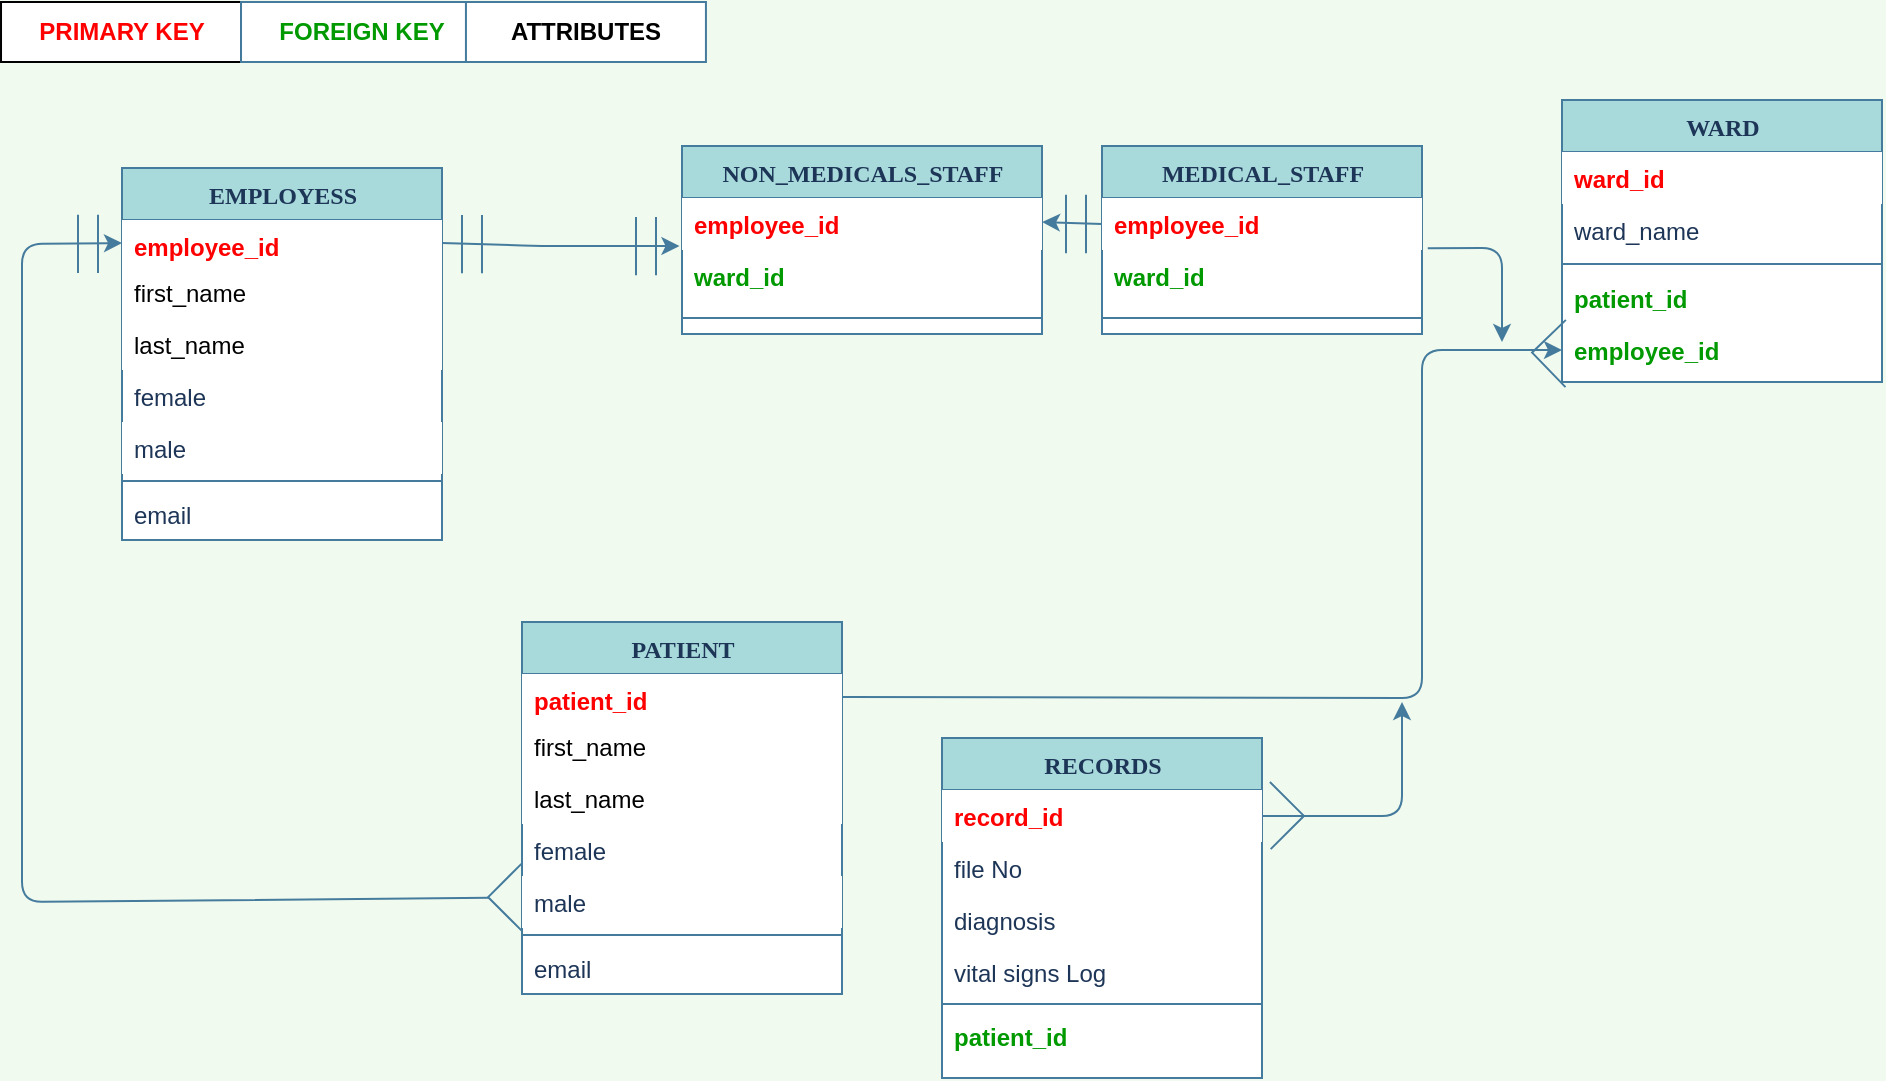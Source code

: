 <mxfile version="13.9.9" type="device"><diagram name="Page-1" id="9f46799a-70d6-7492-0946-bef42562c5a5"><mxGraphModel dx="1311" dy="760" grid="1" gridSize="10" guides="1" tooltips="1" connect="1" arrows="1" fold="1" page="1" pageScale="1" pageWidth="1100" pageHeight="850" background="#F1FAEE" math="0" shadow="0"><root><mxCell id="0"/><mxCell id="1" parent="0"/><mxCell id="78961159f06e98e8-17" value="EMPLOYESS" style="swimlane;html=1;fontStyle=1;align=center;verticalAlign=top;childLayout=stackLayout;horizontal=1;startSize=26;horizontalStack=0;resizeParent=1;resizeLast=0;collapsible=1;marginBottom=0;swimlaneFillColor=#ffffff;rounded=0;shadow=0;comic=0;labelBackgroundColor=none;strokeWidth=1;fontFamily=Verdana;fontSize=12;strokeColor=#457B9D;fontColor=#1D3557;fillColor=#A8DADC;" parent="1" vertex="1"><mxGeometry x="90" y="83" width="160" height="186" as="geometry"/></mxCell><mxCell id="78961159f06e98e8-21" value="employee_id" style="text;html=1;strokeColor=none;align=left;verticalAlign=top;spacingLeft=4;spacingRight=4;whiteSpace=wrap;overflow=hidden;rotatable=0;points=[[0,0.5],[1,0.5]];portConstraint=eastwest;fontStyle=1;fillColor=#ffffff;fontColor=#FF0000;" parent="78961159f06e98e8-17" vertex="1"><mxGeometry y="26" width="160" height="23" as="geometry"/></mxCell><mxCell id="78961159f06e98e8-23" value="first_name" style="text;html=1;strokeColor=none;align=left;verticalAlign=top;spacingLeft=4;spacingRight=4;whiteSpace=wrap;overflow=hidden;rotatable=0;points=[[0,0.5],[1,0.5]];portConstraint=eastwest;fillColor=#ffffff;" parent="78961159f06e98e8-17" vertex="1"><mxGeometry y="49" width="160" height="26" as="geometry"/></mxCell><mxCell id="FwnrxezU4TvrUenju4xB-53" value="last_name" style="text;html=1;strokeColor=none;align=left;verticalAlign=top;spacingLeft=4;spacingRight=4;whiteSpace=wrap;overflow=hidden;rotatable=0;points=[[0,0.5],[1,0.5]];portConstraint=eastwest;fillColor=#ffffff;" vertex="1" parent="78961159f06e98e8-17"><mxGeometry y="75" width="160" height="26" as="geometry"/></mxCell><mxCell id="78961159f06e98e8-25" value="female" style="text;html=1;strokeColor=none;fillColor=none;align=left;verticalAlign=top;spacingLeft=4;spacingRight=4;whiteSpace=wrap;overflow=hidden;rotatable=0;points=[[0,0.5],[1,0.5]];portConstraint=eastwest;fontColor=#1D3557;" parent="78961159f06e98e8-17" vertex="1"><mxGeometry y="101" width="160" height="26" as="geometry"/></mxCell><mxCell id="FwnrxezU4TvrUenju4xB-99" value="&lt;span style=&quot;color: rgb(29 , 53 , 87)&quot;&gt;male&lt;/span&gt;" style="text;html=1;strokeColor=none;align=left;verticalAlign=top;spacingLeft=4;spacingRight=4;whiteSpace=wrap;overflow=hidden;rotatable=0;points=[[0,0.5],[1,0.5]];portConstraint=eastwest;fillColor=#ffffff;" vertex="1" parent="78961159f06e98e8-17"><mxGeometry y="127" width="160" height="26" as="geometry"/></mxCell><mxCell id="78961159f06e98e8-19" value="" style="line;html=1;strokeWidth=1;fillColor=none;align=left;verticalAlign=middle;spacingTop=-1;spacingLeft=3;spacingRight=3;rotatable=0;labelPosition=right;points=[];portConstraint=eastwest;labelBackgroundColor=#F1FAEE;strokeColor=#457B9D;fontColor=#1D3557;" parent="78961159f06e98e8-17" vertex="1"><mxGeometry y="153" width="160" height="7" as="geometry"/></mxCell><mxCell id="FwnrxezU4TvrUenju4xB-100" value="email" style="text;html=1;strokeColor=none;fillColor=none;align=left;verticalAlign=top;spacingLeft=4;spacingRight=4;whiteSpace=wrap;overflow=hidden;rotatable=0;points=[[0,0.5],[1,0.5]];portConstraint=eastwest;fontColor=#1D3557;" vertex="1" parent="78961159f06e98e8-17"><mxGeometry y="160" width="160" height="26" as="geometry"/></mxCell><mxCell id="78961159f06e98e8-30" value="NON_MEDICALS_STAFF" style="swimlane;html=1;fontStyle=1;align=center;verticalAlign=top;childLayout=stackLayout;horizontal=1;startSize=26;horizontalStack=0;resizeParent=1;resizeLast=0;collapsible=1;marginBottom=0;swimlaneFillColor=#ffffff;rounded=0;shadow=0;comic=0;labelBackgroundColor=none;strokeWidth=1;fontFamily=Verdana;fontSize=12;fillColor=#A8DADC;fontColor=#1D3557;strokeColor=#457B9D;" parent="1" vertex="1"><mxGeometry x="370" y="72" width="180" height="94" as="geometry"/></mxCell><mxCell id="78961159f06e98e8-31" value="employee_id" style="text;html=1;strokeColor=none;align=left;verticalAlign=top;spacingLeft=4;spacingRight=4;whiteSpace=wrap;overflow=hidden;rotatable=0;points=[[0,0.5],[1,0.5]];portConstraint=eastwest;fontStyle=1;fillColor=#ffffff;fontColor=#FF0000;" parent="78961159f06e98e8-30" vertex="1"><mxGeometry y="26" width="180" height="26" as="geometry"/></mxCell><mxCell id="FwnrxezU4TvrUenju4xB-54" value="ward_id" style="text;html=1;strokeColor=none;fillColor=none;align=left;verticalAlign=top;spacingLeft=4;spacingRight=4;whiteSpace=wrap;overflow=hidden;rotatable=0;points=[[0,0.5],[1,0.5]];portConstraint=eastwest;fontColor=#009900;fontStyle=1" vertex="1" parent="78961159f06e98e8-30"><mxGeometry y="52" width="180" height="26" as="geometry"/></mxCell><mxCell id="78961159f06e98e8-38" value="" style="line;html=1;strokeWidth=1;fillColor=none;align=left;verticalAlign=middle;spacingTop=-1;spacingLeft=3;spacingRight=3;rotatable=0;labelPosition=right;points=[];portConstraint=eastwest;labelBackgroundColor=#F1FAEE;strokeColor=#457B9D;fontColor=#1D3557;" parent="78961159f06e98e8-30" vertex="1"><mxGeometry y="78" width="180" height="16" as="geometry"/></mxCell><mxCell id="78961159f06e98e8-43" value="WARD" style="swimlane;html=1;fontStyle=1;align=center;verticalAlign=top;childLayout=stackLayout;horizontal=1;startSize=26;horizontalStack=0;resizeParent=1;resizeLast=0;collapsible=1;marginBottom=0;swimlaneFillColor=#ffffff;rounded=0;shadow=0;comic=0;labelBackgroundColor=none;strokeWidth=1;fontFamily=Verdana;fontSize=12;fontColor=#1D3557;fillColor=#A8DADC;strokeColor=#457B9D;" parent="1" vertex="1"><mxGeometry x="810" y="49" width="160" height="141" as="geometry"/></mxCell><mxCell id="78961159f06e98e8-44" value="&lt;span style=&quot;&quot;&gt;ward_id&lt;/span&gt;" style="text;html=1;strokeColor=none;align=left;verticalAlign=top;spacingLeft=4;spacingRight=4;whiteSpace=wrap;overflow=hidden;rotatable=0;points=[[0,0.5],[1,0.5]];portConstraint=eastwest;fontStyle=1;fillColor=#ffffff;fontColor=#FF0000;" parent="78961159f06e98e8-43" vertex="1"><mxGeometry y="26" width="160" height="26" as="geometry"/></mxCell><mxCell id="78961159f06e98e8-45" value="ward_name" style="text;html=1;strokeColor=none;fillColor=none;align=left;verticalAlign=top;spacingLeft=4;spacingRight=4;whiteSpace=wrap;overflow=hidden;rotatable=0;points=[[0,0.5],[1,0.5]];portConstraint=eastwest;fontColor=#1D3557;" parent="78961159f06e98e8-43" vertex="1"><mxGeometry y="52" width="160" height="26" as="geometry"/></mxCell><mxCell id="78961159f06e98e8-51" value="" style="line;html=1;strokeWidth=1;fillColor=none;align=left;verticalAlign=middle;spacingTop=-1;spacingLeft=3;spacingRight=3;rotatable=0;labelPosition=right;points=[];portConstraint=eastwest;labelBackgroundColor=#F1FAEE;strokeColor=#457B9D;fontColor=#1D3557;" parent="78961159f06e98e8-43" vertex="1"><mxGeometry y="78" width="160" height="8" as="geometry"/></mxCell><mxCell id="78961159f06e98e8-53" value="patient_id" style="text;html=1;strokeColor=none;fillColor=none;align=left;verticalAlign=top;spacingLeft=4;spacingRight=4;whiteSpace=wrap;overflow=hidden;rotatable=0;points=[[0,0.5],[1,0.5]];portConstraint=eastwest;fontStyle=1;fontColor=#009900;" parent="78961159f06e98e8-43" vertex="1"><mxGeometry y="86" width="160" height="26" as="geometry"/></mxCell><mxCell id="FwnrxezU4TvrUenju4xB-88" value="&lt;span style=&quot;color: rgb(0 , 153 , 0) ; font-weight: 700&quot;&gt;employee_id&lt;/span&gt;" style="text;html=1;strokeColor=none;fillColor=none;align=left;verticalAlign=top;spacingLeft=4;spacingRight=4;whiteSpace=wrap;overflow=hidden;rotatable=0;points=[[0,0.5],[1,0.5]];portConstraint=eastwest;fontColor=#1D3557;" vertex="1" parent="78961159f06e98e8-43"><mxGeometry y="112" width="160" height="26" as="geometry"/></mxCell><mxCell id="FwnrxezU4TvrUenju4xB-7" value="" style="endArrow=classic;html=1;fontColor=#1D3557;labelBackgroundColor=#F1FAEE;strokeColor=#457B9D;exitX=1.018;exitY=-0.036;exitDx=0;exitDy=0;exitPerimeter=0;" edge="1" parent="1" source="FwnrxezU4TvrUenju4xB-96"><mxGeometry width="50" height="50" relative="1" as="geometry"><mxPoint x="670" y="500" as="sourcePoint"/><mxPoint x="780" y="170" as="targetPoint"/><Array as="points"><mxPoint x="780" y="123"/></Array></mxGeometry></mxCell><mxCell id="FwnrxezU4TvrUenju4xB-33" value="RECORDS" style="swimlane;html=1;fontStyle=1;align=center;verticalAlign=top;childLayout=stackLayout;horizontal=1;startSize=26;horizontalStack=0;resizeParent=1;resizeLast=0;collapsible=1;marginBottom=0;swimlaneFillColor=#ffffff;rounded=0;shadow=0;comic=0;labelBackgroundColor=none;strokeWidth=1;fontFamily=Verdana;fontSize=12;fontColor=#1D3557;fillColor=#A8DADC;strokeColor=#457B9D;" vertex="1" parent="1"><mxGeometry x="500" y="368" width="160" height="170" as="geometry"/></mxCell><mxCell id="FwnrxezU4TvrUenju4xB-34" value="record_id" style="text;html=1;strokeColor=none;align=left;verticalAlign=top;spacingLeft=4;spacingRight=4;whiteSpace=wrap;overflow=hidden;rotatable=0;points=[[0,0.5],[1,0.5]];portConstraint=eastwest;fontStyle=1;fillColor=#ffffff;fontColor=#FF0000;" vertex="1" parent="FwnrxezU4TvrUenju4xB-33"><mxGeometry y="26" width="160" height="26" as="geometry"/></mxCell><mxCell id="FwnrxezU4TvrUenju4xB-38" value="file No" style="text;html=1;strokeColor=none;fillColor=none;align=left;verticalAlign=top;spacingLeft=4;spacingRight=4;whiteSpace=wrap;overflow=hidden;rotatable=0;points=[[0,0.5],[1,0.5]];portConstraint=eastwest;fontColor=#1D3557;" vertex="1" parent="FwnrxezU4TvrUenju4xB-33"><mxGeometry y="52" width="160" height="26" as="geometry"/></mxCell><mxCell id="FwnrxezU4TvrUenju4xB-42" value="diagnosis" style="text;html=1;strokeColor=none;fillColor=none;align=left;verticalAlign=top;spacingLeft=4;spacingRight=4;whiteSpace=wrap;overflow=hidden;rotatable=0;points=[[0,0.5],[1,0.5]];portConstraint=eastwest;fontColor=#1D3557;" vertex="1" parent="FwnrxezU4TvrUenju4xB-33"><mxGeometry y="78" width="160" height="26" as="geometry"/></mxCell><mxCell id="FwnrxezU4TvrUenju4xB-101" value="vital signs Log" style="text;html=1;strokeColor=none;fillColor=none;align=left;verticalAlign=top;spacingLeft=4;spacingRight=4;whiteSpace=wrap;overflow=hidden;rotatable=0;points=[[0,0.5],[1,0.5]];portConstraint=eastwest;fontColor=#1D3557;" vertex="1" parent="FwnrxezU4TvrUenju4xB-33"><mxGeometry y="104" width="160" height="26" as="geometry"/></mxCell><mxCell id="FwnrxezU4TvrUenju4xB-39" value="" style="line;html=1;strokeWidth=1;fillColor=none;align=left;verticalAlign=middle;spacingTop=-1;spacingLeft=3;spacingRight=3;rotatable=0;labelPosition=right;points=[];portConstraint=eastwest;labelBackgroundColor=#F1FAEE;strokeColor=#457B9D;fontColor=#1D3557;" vertex="1" parent="FwnrxezU4TvrUenju4xB-33"><mxGeometry y="130" width="160" height="6" as="geometry"/></mxCell><mxCell id="FwnrxezU4TvrUenju4xB-40" value="&lt;span style=&quot;font-weight: 700&quot;&gt;patient_id&lt;/span&gt;" style="text;html=1;strokeColor=none;fillColor=none;align=left;verticalAlign=top;spacingLeft=4;spacingRight=4;whiteSpace=wrap;overflow=hidden;rotatable=0;points=[[0,0.5],[1,0.5]];portConstraint=eastwest;fontColor=#009900;" vertex="1" parent="FwnrxezU4TvrUenju4xB-33"><mxGeometry y="136" width="160" height="26" as="geometry"/></mxCell><mxCell id="FwnrxezU4TvrUenju4xB-44" value="" style="endArrow=classic;html=1;strokeColor=#457B9D;fillColor=#A8DADC;fontColor=#000000;exitX=0;exitY=0.5;exitDx=0;exitDy=0;" edge="1" parent="1" source="FwnrxezU4TvrUenju4xB-95"><mxGeometry width="50" height="50" relative="1" as="geometry"><mxPoint x="760" y="180.002" as="sourcePoint"/><mxPoint x="550" y="110" as="targetPoint"/><Array as="points"/></mxGeometry></mxCell><mxCell id="FwnrxezU4TvrUenju4xB-48" value="" style="endArrow=classic;html=1;strokeColor=#457B9D;fillColor=#A8DADC;fontColor=#009900;entryX=0;entryY=0.5;entryDx=0;entryDy=0;" edge="1" parent="1" source="FwnrxezU4TvrUenju4xB-68" target="78961159f06e98e8-21"><mxGeometry width="50" height="50" relative="1" as="geometry"><mxPoint x="230" y="460" as="sourcePoint"/><mxPoint x="50" y="80" as="targetPoint"/><Array as="points"><mxPoint x="40" y="450"/><mxPoint x="40" y="121"/></Array></mxGeometry></mxCell><mxCell id="FwnrxezU4TvrUenju4xB-57" value="" style="endArrow=classic;html=1;strokeColor=#457B9D;fillColor=#A8DADC;fontColor=#009900;entryX=-0.007;entryY=-0.077;entryDx=0;entryDy=0;entryPerimeter=0;exitX=1;exitY=0.5;exitDx=0;exitDy=0;" edge="1" parent="1" source="78961159f06e98e8-21" target="FwnrxezU4TvrUenju4xB-54"><mxGeometry width="50" height="50" relative="1" as="geometry"><mxPoint x="270" y="122" as="sourcePoint"/><mxPoint x="388.4" y="210.772" as="targetPoint"/><Array as="points"><mxPoint x="300" y="122"/><mxPoint x="320" y="122"/></Array></mxGeometry></mxCell><mxCell id="FwnrxezU4TvrUenju4xB-61" value="" style="shape=partialRectangle;whiteSpace=wrap;html=1;left=0;right=0;fillColor=none;rounded=0;strokeColor=#457B9D;fontColor=#009900;rotation=0;direction=south;" vertex="1" parent="1"><mxGeometry x="260.0" y="107.0" width="10" height="28.17" as="geometry"/></mxCell><mxCell id="FwnrxezU4TvrUenju4xB-62" value="" style="shape=partialRectangle;whiteSpace=wrap;html=1;left=0;right=0;fillColor=none;rounded=0;strokeColor=#457B9D;fontColor=#009900;rotation=0;direction=south;" vertex="1" parent="1"><mxGeometry x="68.0" y="106.83" width="10" height="28.17" as="geometry"/></mxCell><mxCell id="FwnrxezU4TvrUenju4xB-68" value="" style="shape=partialRectangle;whiteSpace=wrap;html=1;bottom=0;right=0;fillColor=none;rounded=0;strokeColor=#457B9D;fontColor=#009900;rotation=-45;" vertex="1" parent="1"><mxGeometry x="278.03" y="436" width="22.97" height="23.53" as="geometry"/></mxCell><mxCell id="FwnrxezU4TvrUenju4xB-73" value="" style="shape=partialRectangle;whiteSpace=wrap;html=1;bottom=0;right=0;fillColor=none;rounded=0;strokeColor=#457B9D;fontColor=#009900;rotation=-44;" vertex="1" parent="1"><mxGeometry x="800.0" y="164" width="22.97" height="23.53" as="geometry"/></mxCell><mxCell id="FwnrxezU4TvrUenju4xB-74" value="" style="shape=partialRectangle;whiteSpace=wrap;html=1;bottom=0;right=0;fillColor=none;rounded=0;strokeColor=#457B9D;fontColor=#009900;rotation=135;" vertex="1" parent="1"><mxGeometry x="653.03" y="395" width="22.97" height="23.53" as="geometry"/></mxCell><mxCell id="FwnrxezU4TvrUenju4xB-82" value="PRIMARY KEY" style="whiteSpace=wrap;html=1;rounded=0;fontStyle=1;fontColor=#FF0000;" vertex="1" parent="1"><mxGeometry x="29.51" width="120" height="30" as="geometry"/></mxCell><mxCell id="FwnrxezU4TvrUenju4xB-85" value="FOREIGN KEY" style="whiteSpace=wrap;html=1;rounded=0;strokeColor=#457B9D;fillColor=#ffffff;fontColor=#009900;fontStyle=1" vertex="1" parent="1"><mxGeometry x="149.51" width="120" height="30" as="geometry"/></mxCell><mxCell id="FwnrxezU4TvrUenju4xB-86" value="ATTRIBUTES" style="whiteSpace=wrap;html=1;rounded=0;strokeColor=#457B9D;fillColor=#ffffff;fontStyle=1" vertex="1" parent="1"><mxGeometry x="261.97" width="120" height="30" as="geometry"/></mxCell><mxCell id="FwnrxezU4TvrUenju4xB-94" value="MEDICAL_STAFF" style="swimlane;html=1;fontStyle=1;align=center;verticalAlign=top;childLayout=stackLayout;horizontal=1;startSize=26;horizontalStack=0;resizeParent=1;resizeLast=0;collapsible=1;marginBottom=0;swimlaneFillColor=#ffffff;rounded=0;shadow=0;comic=0;labelBackgroundColor=none;strokeWidth=1;fontFamily=Verdana;fontSize=12;fillColor=#A8DADC;fontColor=#1D3557;strokeColor=#457B9D;" vertex="1" parent="1"><mxGeometry x="580" y="72" width="160" height="94" as="geometry"/></mxCell><mxCell id="FwnrxezU4TvrUenju4xB-95" value="employee_id" style="text;html=1;strokeColor=none;align=left;verticalAlign=top;spacingLeft=4;spacingRight=4;whiteSpace=wrap;overflow=hidden;rotatable=0;points=[[0,0.5],[1,0.5]];portConstraint=eastwest;fontStyle=1;fillColor=#ffffff;fontColor=#FF0000;" vertex="1" parent="FwnrxezU4TvrUenju4xB-94"><mxGeometry y="26" width="160" height="26" as="geometry"/></mxCell><mxCell id="FwnrxezU4TvrUenju4xB-96" value="ward_id" style="text;html=1;strokeColor=none;fillColor=none;align=left;verticalAlign=top;spacingLeft=4;spacingRight=4;whiteSpace=wrap;overflow=hidden;rotatable=0;points=[[0,0.5],[1,0.5]];portConstraint=eastwest;fontColor=#009900;fontStyle=1" vertex="1" parent="FwnrxezU4TvrUenju4xB-94"><mxGeometry y="52" width="160" height="26" as="geometry"/></mxCell><mxCell id="FwnrxezU4TvrUenju4xB-98" value="" style="line;html=1;strokeWidth=1;fillColor=none;align=left;verticalAlign=middle;spacingTop=-1;spacingLeft=3;spacingRight=3;rotatable=0;labelPosition=right;points=[];portConstraint=eastwest;labelBackgroundColor=#F1FAEE;strokeColor=#457B9D;fontColor=#1D3557;" vertex="1" parent="FwnrxezU4TvrUenju4xB-94"><mxGeometry y="78" width="160" height="16" as="geometry"/></mxCell><mxCell id="FwnrxezU4TvrUenju4xB-102" value="PATIENT" style="swimlane;html=1;fontStyle=1;align=center;verticalAlign=top;childLayout=stackLayout;horizontal=1;startSize=26;horizontalStack=0;resizeParent=1;resizeLast=0;collapsible=1;marginBottom=0;swimlaneFillColor=#ffffff;rounded=0;shadow=0;comic=0;labelBackgroundColor=none;strokeWidth=1;fontFamily=Verdana;fontSize=12;strokeColor=#457B9D;fontColor=#1D3557;fillColor=#A8DADC;" vertex="1" parent="1"><mxGeometry x="290" y="310" width="160" height="186" as="geometry"/></mxCell><mxCell id="FwnrxezU4TvrUenju4xB-103" value="patient_id" style="text;html=1;strokeColor=none;align=left;verticalAlign=top;spacingLeft=4;spacingRight=4;whiteSpace=wrap;overflow=hidden;rotatable=0;points=[[0,0.5],[1,0.5]];portConstraint=eastwest;fontStyle=1;fillColor=#ffffff;fontColor=#FF0000;" vertex="1" parent="FwnrxezU4TvrUenju4xB-102"><mxGeometry y="26" width="160" height="23" as="geometry"/></mxCell><mxCell id="FwnrxezU4TvrUenju4xB-104" value="first_name" style="text;html=1;strokeColor=none;align=left;verticalAlign=top;spacingLeft=4;spacingRight=4;whiteSpace=wrap;overflow=hidden;rotatable=0;points=[[0,0.5],[1,0.5]];portConstraint=eastwest;fillColor=#ffffff;" vertex="1" parent="FwnrxezU4TvrUenju4xB-102"><mxGeometry y="49" width="160" height="26" as="geometry"/></mxCell><mxCell id="FwnrxezU4TvrUenju4xB-105" value="last_name" style="text;html=1;strokeColor=none;align=left;verticalAlign=top;spacingLeft=4;spacingRight=4;whiteSpace=wrap;overflow=hidden;rotatable=0;points=[[0,0.5],[1,0.5]];portConstraint=eastwest;fillColor=#ffffff;" vertex="1" parent="FwnrxezU4TvrUenju4xB-102"><mxGeometry y="75" width="160" height="26" as="geometry"/></mxCell><mxCell id="FwnrxezU4TvrUenju4xB-106" value="female" style="text;html=1;strokeColor=none;fillColor=none;align=left;verticalAlign=top;spacingLeft=4;spacingRight=4;whiteSpace=wrap;overflow=hidden;rotatable=0;points=[[0,0.5],[1,0.5]];portConstraint=eastwest;fontColor=#1D3557;" vertex="1" parent="FwnrxezU4TvrUenju4xB-102"><mxGeometry y="101" width="160" height="26" as="geometry"/></mxCell><mxCell id="FwnrxezU4TvrUenju4xB-107" value="&lt;span style=&quot;color: rgb(29 , 53 , 87)&quot;&gt;male&lt;/span&gt;" style="text;html=1;strokeColor=none;align=left;verticalAlign=top;spacingLeft=4;spacingRight=4;whiteSpace=wrap;overflow=hidden;rotatable=0;points=[[0,0.5],[1,0.5]];portConstraint=eastwest;fillColor=#ffffff;" vertex="1" parent="FwnrxezU4TvrUenju4xB-102"><mxGeometry y="127" width="160" height="26" as="geometry"/></mxCell><mxCell id="FwnrxezU4TvrUenju4xB-108" value="" style="line;html=1;strokeWidth=1;fillColor=none;align=left;verticalAlign=middle;spacingTop=-1;spacingLeft=3;spacingRight=3;rotatable=0;labelPosition=right;points=[];portConstraint=eastwest;labelBackgroundColor=#F1FAEE;strokeColor=#457B9D;fontColor=#1D3557;" vertex="1" parent="FwnrxezU4TvrUenju4xB-102"><mxGeometry y="153" width="160" height="7" as="geometry"/></mxCell><mxCell id="FwnrxezU4TvrUenju4xB-109" value="email" style="text;html=1;strokeColor=none;fillColor=none;align=left;verticalAlign=top;spacingLeft=4;spacingRight=4;whiteSpace=wrap;overflow=hidden;rotatable=0;points=[[0,0.5],[1,0.5]];portConstraint=eastwest;fontColor=#1D3557;" vertex="1" parent="FwnrxezU4TvrUenju4xB-102"><mxGeometry y="160" width="160" height="26" as="geometry"/></mxCell><mxCell id="FwnrxezU4TvrUenju4xB-113" value="" style="shape=partialRectangle;whiteSpace=wrap;html=1;left=0;right=0;fillColor=none;rounded=0;strokeColor=#457B9D;fontColor=#009900;rotation=0;direction=south;" vertex="1" parent="1"><mxGeometry x="347.0" y="108.0" width="10" height="28.17" as="geometry"/></mxCell><mxCell id="FwnrxezU4TvrUenju4xB-115" value="" style="shape=partialRectangle;whiteSpace=wrap;html=1;left=0;right=0;fillColor=none;rounded=0;strokeColor=#457B9D;fontColor=#009900;rotation=0;direction=south;" vertex="1" parent="1"><mxGeometry x="562" y="96.91" width="10" height="28.17" as="geometry"/></mxCell><mxCell id="FwnrxezU4TvrUenju4xB-120" value="" style="endArrow=classic;html=1;strokeColor=#457B9D;fillColor=#A8DADC;fontColor=#FF0000;exitX=1;exitY=0.5;exitDx=0;exitDy=0;entryX=0;entryY=0.5;entryDx=0;entryDy=0;" edge="1" parent="1" source="FwnrxezU4TvrUenju4xB-103" target="FwnrxezU4TvrUenju4xB-88"><mxGeometry width="50" height="50" relative="1" as="geometry"><mxPoint x="440" y="340" as="sourcePoint"/><mxPoint x="740" y="170" as="targetPoint"/><Array as="points"><mxPoint x="740" y="348"/><mxPoint x="740" y="174"/></Array></mxGeometry></mxCell><mxCell id="FwnrxezU4TvrUenju4xB-122" value="" style="endArrow=classic;html=1;strokeColor=#457B9D;fillColor=#A8DADC;fontColor=#FF0000;exitX=1;exitY=0.5;exitDx=0;exitDy=0;" edge="1" parent="1" source="FwnrxezU4TvrUenju4xB-34"><mxGeometry width="50" height="50" relative="1" as="geometry"><mxPoint x="720" y="400" as="sourcePoint"/><mxPoint x="730" y="350" as="targetPoint"/><Array as="points"><mxPoint x="730" y="407"/></Array></mxGeometry></mxCell></root></mxGraphModel></diagram></mxfile>